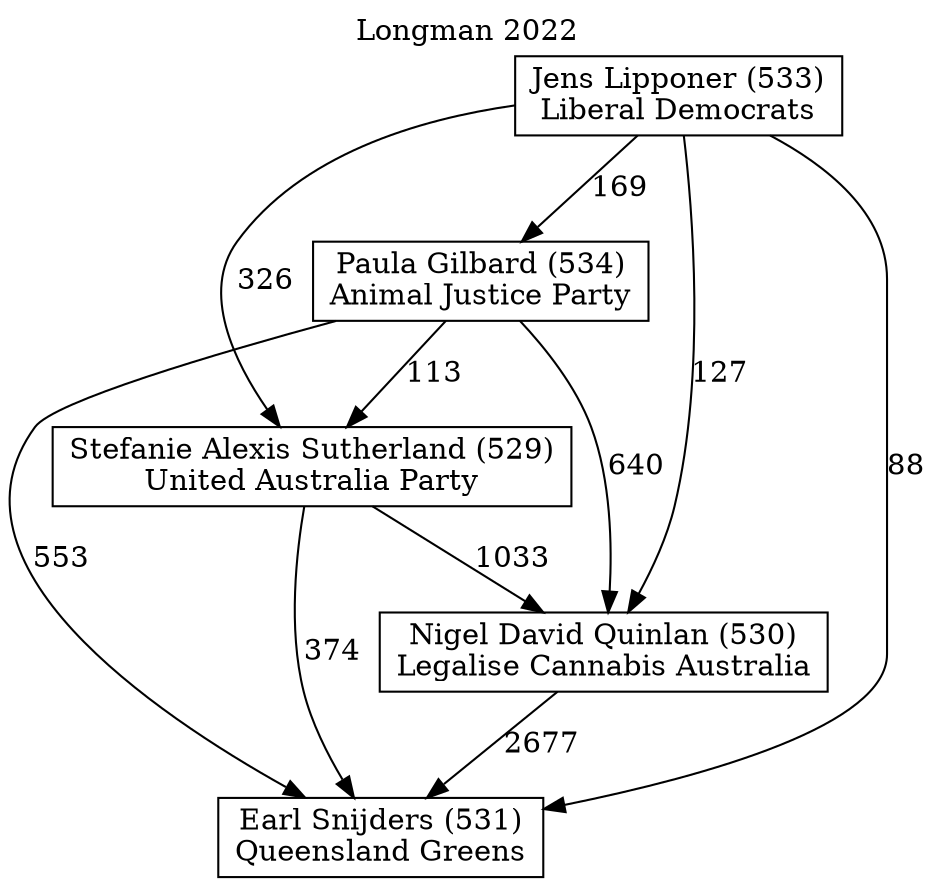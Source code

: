 // House preference flow
digraph "Earl Snijders (531)_Longman_2022" {
	graph [label="Longman 2022" labelloc=t mclimit=10]
	node [shape=box]
	"Stefanie Alexis Sutherland (529)" [label="Stefanie Alexis Sutherland (529)
United Australia Party"]
	"Nigel David Quinlan (530)" [label="Nigel David Quinlan (530)
Legalise Cannabis Australia"]
	"Jens Lipponer (533)" [label="Jens Lipponer (533)
Liberal Democrats"]
	"Paula Gilbard (534)" [label="Paula Gilbard (534)
Animal Justice Party"]
	"Earl Snijders (531)" [label="Earl Snijders (531)
Queensland Greens"]
	"Stefanie Alexis Sutherland (529)" -> "Nigel David Quinlan (530)" [label=1033]
	"Paula Gilbard (534)" -> "Nigel David Quinlan (530)" [label=640]
	"Paula Gilbard (534)" -> "Earl Snijders (531)" [label=553]
	"Nigel David Quinlan (530)" -> "Earl Snijders (531)" [label=2677]
	"Jens Lipponer (533)" -> "Nigel David Quinlan (530)" [label=127]
	"Stefanie Alexis Sutherland (529)" -> "Earl Snijders (531)" [label=374]
	"Jens Lipponer (533)" -> "Stefanie Alexis Sutherland (529)" [label=326]
	"Paula Gilbard (534)" -> "Stefanie Alexis Sutherland (529)" [label=113]
	"Jens Lipponer (533)" -> "Earl Snijders (531)" [label=88]
	"Jens Lipponer (533)" -> "Paula Gilbard (534)" [label=169]
}
